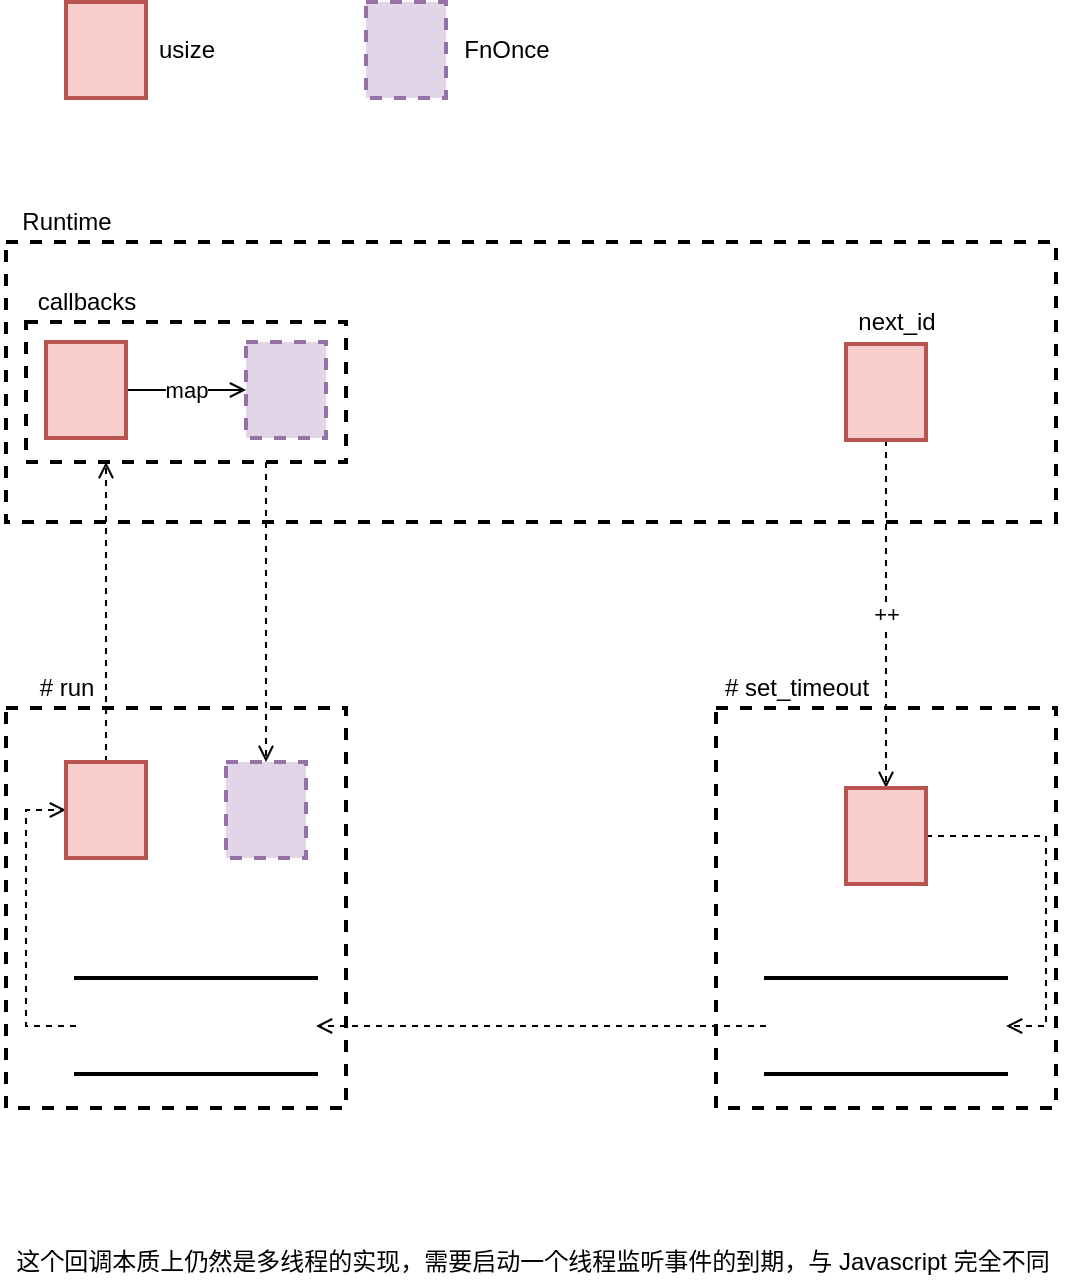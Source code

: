 <mxfile version="14.6.13" type="device" pages="4"><diagram id="ccIj1qBt-8dHfnXCoqf9" name="callback"><mxGraphModel dx="1106" dy="1003" grid="1" gridSize="10" guides="1" tooltips="1" connect="1" arrows="1" fold="1" page="1" pageScale="1" pageWidth="850" pageHeight="1100" math="0" shadow="0"><root><mxCell id="0"/><mxCell id="1" parent="0"/><mxCell id="t7ikfwItRiZoipu2x-jc-7" value="" style="rounded=0;whiteSpace=wrap;html=1;strokeWidth=2;fontSize=17;dashed=1;fillColor=none;" parent="1" vertex="1"><mxGeometry x="380" y="480" width="160" height="70" as="geometry"/></mxCell><mxCell id="t7ikfwItRiZoipu2x-jc-5" value="map" style="edgeStyle=orthogonalEdgeStyle;rounded=0;orthogonalLoop=1;jettySize=auto;html=1;exitX=1;exitY=0.5;exitDx=0;exitDy=0;entryX=0;entryY=0.5;entryDx=0;entryDy=0;endArrow=open;endFill=0;" parent="1" source="t7ikfwItRiZoipu2x-jc-3" target="t7ikfwItRiZoipu2x-jc-4" edge="1"><mxGeometry relative="1" as="geometry"/></mxCell><mxCell id="t7ikfwItRiZoipu2x-jc-3" value="" style="rounded=0;whiteSpace=wrap;html=1;strokeWidth=2;fontSize=17;fillColor=#f8cecc;strokeColor=#b85450;" parent="1" vertex="1"><mxGeometry x="390" y="490" width="40" height="48" as="geometry"/></mxCell><mxCell id="t7ikfwItRiZoipu2x-jc-23" style="edgeStyle=orthogonalEdgeStyle;rounded=0;orthogonalLoop=1;jettySize=auto;html=1;entryX=0.5;entryY=0;entryDx=0;entryDy=0;dashed=1;endArrow=open;endFill=0;exitX=0.75;exitY=1;exitDx=0;exitDy=0;" parent="1" source="t7ikfwItRiZoipu2x-jc-7" target="t7ikfwItRiZoipu2x-jc-22" edge="1"><mxGeometry relative="1" as="geometry"><mxPoint x="510" y="550" as="sourcePoint"/></mxGeometry></mxCell><mxCell id="t7ikfwItRiZoipu2x-jc-4" value="" style="rounded=0;whiteSpace=wrap;html=1;strokeWidth=2;fontSize=17;dashed=1;fillColor=#e1d5e7;strokeColor=#9673a6;" parent="1" vertex="1"><mxGeometry x="490" y="490" width="40" height="48" as="geometry"/></mxCell><mxCell id="t7ikfwItRiZoipu2x-jc-25" value="++" style="edgeStyle=orthogonalEdgeStyle;rounded=0;orthogonalLoop=1;jettySize=auto;html=1;exitX=0.5;exitY=1;exitDx=0;exitDy=0;entryX=0.5;entryY=0;entryDx=0;entryDy=0;dashed=1;endArrow=open;endFill=0;" parent="1" source="t7ikfwItRiZoipu2x-jc-6" target="t7ikfwItRiZoipu2x-jc-16" edge="1"><mxGeometry relative="1" as="geometry"/></mxCell><mxCell id="t7ikfwItRiZoipu2x-jc-6" value="" style="rounded=0;whiteSpace=wrap;html=1;strokeWidth=2;fontSize=17;fillColor=#f8cecc;strokeColor=#b85450;" parent="1" vertex="1"><mxGeometry x="790" y="491" width="40" height="48" as="geometry"/></mxCell><mxCell id="t7ikfwItRiZoipu2x-jc-8" value="" style="rounded=0;whiteSpace=wrap;html=1;strokeWidth=2;fontSize=17;dashed=1;fillColor=none;" parent="1" vertex="1"><mxGeometry x="725" y="673" width="170" height="200" as="geometry"/></mxCell><mxCell id="t7ikfwItRiZoipu2x-jc-24" style="edgeStyle=orthogonalEdgeStyle;rounded=0;orthogonalLoop=1;jettySize=auto;html=1;exitX=0;exitY=0.5;exitDx=0;exitDy=0;entryX=1;entryY=0.5;entryDx=0;entryDy=0;dashed=1;endArrow=open;endFill=0;" parent="1" source="t7ikfwItRiZoipu2x-jc-11" target="t7ikfwItRiZoipu2x-jc-15" edge="1"><mxGeometry relative="1" as="geometry"/></mxCell><mxCell id="t7ikfwItRiZoipu2x-jc-11" value="" style="shape=partialRectangle;whiteSpace=wrap;html=1;left=0;right=0;fillColor=none;shadow=0;comic=0;strokeWidth=2;fontSize=17;" parent="1" vertex="1"><mxGeometry x="750" y="808" width="120" height="48" as="geometry"/></mxCell><mxCell id="t7ikfwItRiZoipu2x-jc-12" value="" style="rounded=0;whiteSpace=wrap;html=1;strokeWidth=2;fontSize=17;fillColor=none;dashed=1;" parent="1" vertex="1"><mxGeometry x="370" y="673" width="170" height="200" as="geometry"/></mxCell><mxCell id="t7ikfwItRiZoipu2x-jc-13" value="# run" style="text;html=1;align=center;verticalAlign=middle;resizable=0;points=[];autosize=1;strokeColor=none;" parent="1" vertex="1"><mxGeometry x="380" y="653" width="40" height="20" as="geometry"/></mxCell><mxCell id="t7ikfwItRiZoipu2x-jc-14" value="# set_timeout" style="text;html=1;align=center;verticalAlign=middle;resizable=0;points=[];autosize=1;strokeColor=none;" parent="1" vertex="1"><mxGeometry x="720" y="653" width="90" height="20" as="geometry"/></mxCell><mxCell id="t7ikfwItRiZoipu2x-jc-20" style="edgeStyle=orthogonalEdgeStyle;rounded=0;orthogonalLoop=1;jettySize=auto;html=1;exitX=0;exitY=0.5;exitDx=0;exitDy=0;entryX=0;entryY=0.5;entryDx=0;entryDy=0;dashed=1;endArrow=open;endFill=0;" parent="1" source="t7ikfwItRiZoipu2x-jc-15" target="t7ikfwItRiZoipu2x-jc-18" edge="1"><mxGeometry relative="1" as="geometry"/></mxCell><mxCell id="t7ikfwItRiZoipu2x-jc-15" value="" style="shape=partialRectangle;whiteSpace=wrap;html=1;left=0;right=0;fillColor=none;shadow=0;comic=0;strokeWidth=2;fontSize=17;" parent="1" vertex="1"><mxGeometry x="405" y="808" width="120" height="48" as="geometry"/></mxCell><mxCell id="t7ikfwItRiZoipu2x-jc-17" style="edgeStyle=orthogonalEdgeStyle;rounded=0;orthogonalLoop=1;jettySize=auto;html=1;exitX=1;exitY=0.5;exitDx=0;exitDy=0;entryX=1;entryY=0.5;entryDx=0;entryDy=0;endArrow=open;endFill=0;dashed=1;" parent="1" source="t7ikfwItRiZoipu2x-jc-16" target="t7ikfwItRiZoipu2x-jc-11" edge="1"><mxGeometry relative="1" as="geometry"/></mxCell><mxCell id="t7ikfwItRiZoipu2x-jc-16" value="" style="rounded=0;whiteSpace=wrap;html=1;strokeWidth=2;fontSize=17;fillColor=#f8cecc;strokeColor=#b85450;" parent="1" vertex="1"><mxGeometry x="790" y="713" width="40" height="48" as="geometry"/></mxCell><mxCell id="t7ikfwItRiZoipu2x-jc-21" style="edgeStyle=orthogonalEdgeStyle;rounded=0;orthogonalLoop=1;jettySize=auto;html=1;exitX=0.5;exitY=0;exitDx=0;exitDy=0;entryX=0.25;entryY=1;entryDx=0;entryDy=0;dashed=1;endArrow=open;endFill=0;" parent="1" source="t7ikfwItRiZoipu2x-jc-18" target="t7ikfwItRiZoipu2x-jc-7" edge="1"><mxGeometry relative="1" as="geometry"/></mxCell><mxCell id="t7ikfwItRiZoipu2x-jc-18" value="" style="rounded=0;whiteSpace=wrap;html=1;strokeWidth=2;fontSize=17;fillColor=#f8cecc;strokeColor=#b85450;" parent="1" vertex="1"><mxGeometry x="400" y="700" width="40" height="48" as="geometry"/></mxCell><mxCell id="t7ikfwItRiZoipu2x-jc-22" value="" style="rounded=0;whiteSpace=wrap;html=1;strokeWidth=2;fontSize=17;dashed=1;fillColor=#e1d5e7;strokeColor=#9673a6;" parent="1" vertex="1"><mxGeometry x="480" y="700" width="40" height="48" as="geometry"/></mxCell><mxCell id="t7ikfwItRiZoipu2x-jc-26" value="" style="rounded=0;whiteSpace=wrap;html=1;strokeWidth=2;fontSize=17;dashed=1;fillColor=none;" parent="1" vertex="1"><mxGeometry x="370" y="440" width="525" height="140" as="geometry"/></mxCell><mxCell id="t7ikfwItRiZoipu2x-jc-27" value="Runtime" style="text;html=1;align=center;verticalAlign=middle;resizable=0;points=[];autosize=1;strokeColor=none;" parent="1" vertex="1"><mxGeometry x="370" y="420" width="60" height="20" as="geometry"/></mxCell><mxCell id="t7ikfwItRiZoipu2x-jc-28" value="callbacks" style="text;html=1;align=center;verticalAlign=middle;resizable=0;points=[];autosize=1;strokeColor=none;" parent="1" vertex="1"><mxGeometry x="380" y="460" width="60" height="20" as="geometry"/></mxCell><mxCell id="t7ikfwItRiZoipu2x-jc-29" value="next_id" style="text;html=1;align=center;verticalAlign=middle;resizable=0;points=[];autosize=1;strokeColor=none;" parent="1" vertex="1"><mxGeometry x="790" y="470" width="50" height="20" as="geometry"/></mxCell><mxCell id="t7ikfwItRiZoipu2x-jc-30" value="" style="rounded=0;whiteSpace=wrap;html=1;strokeWidth=2;fontSize=17;fillColor=#f8cecc;strokeColor=#b85450;" parent="1" vertex="1"><mxGeometry x="400" y="320" width="40" height="48" as="geometry"/></mxCell><mxCell id="t7ikfwItRiZoipu2x-jc-31" value="usize" style="text;html=1;align=center;verticalAlign=middle;resizable=0;points=[];autosize=1;strokeColor=none;" parent="1" vertex="1"><mxGeometry x="440" y="334" width="40" height="20" as="geometry"/></mxCell><mxCell id="t7ikfwItRiZoipu2x-jc-32" value="" style="rounded=0;whiteSpace=wrap;html=1;strokeWidth=2;fontSize=17;dashed=1;fillColor=#e1d5e7;strokeColor=#9673a6;" parent="1" vertex="1"><mxGeometry x="550" y="320" width="40" height="48" as="geometry"/></mxCell><mxCell id="t7ikfwItRiZoipu2x-jc-33" value="FnOnce" style="text;html=1;align=center;verticalAlign=middle;resizable=0;points=[];autosize=1;strokeColor=none;" parent="1" vertex="1"><mxGeometry x="590" y="334" width="60" height="20" as="geometry"/></mxCell><mxCell id="oDAm8TLPsb1oPqpPl0HK-1" value="这个回调本质上仍然是多线程的实现，需要启动一个线程监听事件的到期，与 Javascript 完全不同" style="text;html=1;align=center;verticalAlign=middle;resizable=0;points=[];autosize=1;strokeColor=none;" vertex="1" parent="1"><mxGeometry x="367.5" y="940" width="530" height="20" as="geometry"/></mxCell></root></mxGraphModel></diagram><diagram id="phtsAvEyf2YCha-utLm8" name="generater"><mxGraphModel dx="1106" dy="1003" grid="1" gridSize="10" guides="1" tooltips="1" connect="1" arrows="1" fold="1" page="1" pageScale="1" pageWidth="850" pageHeight="1100" math="0" shadow="0"><root><mxCell id="3IF_8hCpdCpIXvCTpJGc-0"/><mxCell id="3IF_8hCpdCpIXvCTpJGc-1" parent="3IF_8hCpdCpIXvCTpJGc-0"/><mxCell id="v8IM38xpFn-Qh2slQtQD-0" value="" style="edgeStyle=orthogonalEdgeStyle;rounded=0;orthogonalLoop=1;jettySize=auto;html=1;endArrow=open;endFill=0;dashed=1;" parent="3IF_8hCpdCpIXvCTpJGc-1" source="v8IM38xpFn-Qh2slQtQD-1" target="v8IM38xpFn-Qh2slQtQD-5" edge="1"><mxGeometry relative="1" as="geometry"/></mxCell><mxCell id="v8IM38xpFn-Qh2slQtQD-1" value="Enter" style="rounded=0;whiteSpace=wrap;html=1;strokeWidth=2;fontSize=17;fillColor=#dae8fc;strokeColor=#6c8ebf;" parent="3IF_8hCpdCpIXvCTpJGc-1" vertex="1"><mxGeometry x="150" y="460" width="120" height="48" as="geometry"/></mxCell><mxCell id="v8IM38xpFn-Qh2slQtQD-2" value="" style="edgeStyle=orthogonalEdgeStyle;rounded=0;orthogonalLoop=1;jettySize=auto;html=1;endArrow=open;endFill=0;dashed=1;" parent="3IF_8hCpdCpIXvCTpJGc-1" source="v8IM38xpFn-Qh2slQtQD-5" target="v8IM38xpFn-Qh2slQtQD-6" edge="1"><mxGeometry relative="1" as="geometry"/></mxCell><mxCell id="v8IM38xpFn-Qh2slQtQD-3" value="resume" style="edgeStyle=orthogonalEdgeStyle;rounded=0;orthogonalLoop=1;jettySize=auto;html=1;endArrow=open;endFill=0;dashed=1;" parent="3IF_8hCpdCpIXvCTpJGc-1" edge="1"><mxGeometry relative="1" as="geometry"><mxPoint x="330" y="610" as="targetPoint"/><mxPoint x="330" y="500" as="sourcePoint"/></mxGeometry></mxCell><mxCell id="v8IM38xpFn-Qh2slQtQD-4" value="resume" style="edgeStyle=orthogonalEdgeStyle;rounded=0;orthogonalLoop=1;jettySize=auto;html=1;endArrow=open;endFill=0;dashed=1;" parent="3IF_8hCpdCpIXvCTpJGc-1" edge="1"><mxGeometry relative="1" as="geometry"><mxPoint x="560" y="496" as="sourcePoint"/><mxPoint x="560" y="610" as="targetPoint"/></mxGeometry></mxCell><mxCell id="v8IM38xpFn-Qh2slQtQD-5" value="Yield" style="rounded=0;whiteSpace=wrap;html=1;strokeWidth=2;fontSize=17;fillColor=#dae8fc;strokeColor=#6c8ebf;" parent="3IF_8hCpdCpIXvCTpJGc-1" vertex="1"><mxGeometry x="380" y="460" width="120" height="48" as="geometry"/></mxCell><mxCell id="v8IM38xpFn-Qh2slQtQD-6" value="Exit" style="rounded=0;whiteSpace=wrap;html=1;strokeWidth=2;fontSize=17;fillColor=#dae8fc;strokeColor=#6c8ebf;" parent="3IF_8hCpdCpIXvCTpJGc-1" vertex="1"><mxGeometry x="610" y="460" width="120" height="48" as="geometry"/></mxCell><mxCell id="v8IM38xpFn-Qh2slQtQD-7" value="Yielded" style="rounded=0;whiteSpace=wrap;html=1;strokeWidth=2;fontSize=17;fillColor=#f8cecc;strokeColor=#b85450;" parent="3IF_8hCpdCpIXvCTpJGc-1" vertex="1"><mxGeometry x="270" y="640" width="120" height="48" as="geometry"/></mxCell><mxCell id="v8IM38xpFn-Qh2slQtQD-8" value="Completed" style="rounded=0;whiteSpace=wrap;html=1;strokeWidth=2;fontSize=17;fillColor=#f8cecc;strokeColor=#b85450;" parent="3IF_8hCpdCpIXvCTpJGc-1" vertex="1"><mxGeometry x="500" y="640" width="120" height="48" as="geometry"/></mxCell><mxCell id="v8IM38xpFn-Qh2slQtQD-9" value="" style="rounded=0;whiteSpace=wrap;html=1;strokeWidth=2;fontSize=17;fillColor=#dae8fc;strokeColor=#6c8ebf;" parent="3IF_8hCpdCpIXvCTpJGc-1" vertex="1"><mxGeometry x="340" y="380" width="40" height="48" as="geometry"/></mxCell><mxCell id="v8IM38xpFn-Qh2slQtQD-10" value="state" style="text;html=1;align=center;verticalAlign=middle;resizable=0;points=[];autosize=1;strokeColor=none;" parent="3IF_8hCpdCpIXvCTpJGc-1" vertex="1"><mxGeometry x="380" y="394" width="40" height="20" as="geometry"/></mxCell><mxCell id="v8IM38xpFn-Qh2slQtQD-11" value="" style="rounded=0;whiteSpace=wrap;html=1;strokeWidth=2;fontSize=17;fillColor=#f8cecc;strokeColor=#b85450;" parent="3IF_8hCpdCpIXvCTpJGc-1" vertex="1"><mxGeometry x="490" y="380" width="40" height="48" as="geometry"/></mxCell><mxCell id="v8IM38xpFn-Qh2slQtQD-12" value="result" style="text;html=1;align=center;verticalAlign=middle;resizable=0;points=[];autosize=1;strokeColor=none;" parent="3IF_8hCpdCpIXvCTpJGc-1" vertex="1"><mxGeometry x="530" y="394" width="40" height="20" as="geometry"/></mxCell></root></mxGraphModel></diagram><diagram id="OUSWzfV7XxvqQd7CX99p" name="Page-3"><mxGraphModel dx="1106" dy="1003" grid="1" gridSize="10" guides="1" tooltips="1" connect="1" arrows="1" fold="1" page="1" pageScale="1" pageWidth="850" pageHeight="1100" math="0" shadow="0"><root><mxCell id="isjAx7n1-qWLbS7oJijI-0"/><mxCell id="isjAx7n1-qWLbS7oJijI-1" parent="isjAx7n1-qWLbS7oJijI-0"/><mxCell id="isjAx7n1-qWLbS7oJijI-5" value="" style="rounded=0;whiteSpace=wrap;html=1;strokeWidth=2;fontSize=17;fillColor=none;dashed=1;" vertex="1" parent="isjAx7n1-qWLbS7oJijI-1"><mxGeometry x="90" y="320" width="160" height="90" as="geometry"/></mxCell><mxCell id="isjAx7n1-qWLbS7oJijI-10" style="edgeStyle=orthogonalEdgeStyle;rounded=0;orthogonalLoop=1;jettySize=auto;html=1;exitX=0.25;exitY=1;exitDx=0;exitDy=0;entryX=0.5;entryY=0;entryDx=0;entryDy=0;dashed=1;endArrow=open;endFill=0;" edge="1" parent="isjAx7n1-qWLbS7oJijI-1" source="isjAx7n1-qWLbS7oJijI-2" target="isjAx7n1-qWLbS7oJijI-7"><mxGeometry relative="1" as="geometry"/></mxCell><mxCell id="isjAx7n1-qWLbS7oJijI-11" style="edgeStyle=orthogonalEdgeStyle;rounded=0;orthogonalLoop=1;jettySize=auto;html=1;exitX=0.75;exitY=1;exitDx=0;exitDy=0;entryX=0.5;entryY=0;entryDx=0;entryDy=0;dashed=1;endArrow=open;endFill=0;" edge="1" parent="isjAx7n1-qWLbS7oJijI-1" source="isjAx7n1-qWLbS7oJijI-2" target="isjAx7n1-qWLbS7oJijI-9"><mxGeometry relative="1" as="geometry"/></mxCell><mxCell id="isjAx7n1-qWLbS7oJijI-2" value="Main" style="rounded=0;whiteSpace=wrap;html=1;strokeWidth=2;fontSize=17;fillColor=#dae8fc;strokeColor=#6c8ebf;" vertex="1" parent="isjAx7n1-qWLbS7oJijI-1"><mxGeometry x="110" y="340" width="120" height="48" as="geometry"/></mxCell><mxCell id="isjAx7n1-qWLbS7oJijI-3" value="" style="rounded=0;whiteSpace=wrap;html=1;strokeWidth=2;fontSize=17;fillColor=#dae8fc;strokeColor=#6c8ebf;" vertex="1" parent="isjAx7n1-qWLbS7oJijI-1"><mxGeometry x="390" y="170" width="40" height="48" as="geometry"/></mxCell><mxCell id="isjAx7n1-qWLbS7oJijI-4" value="Task" style="text;html=1;align=center;verticalAlign=middle;resizable=0;points=[];autosize=1;strokeColor=none;" vertex="1" parent="isjAx7n1-qWLbS7oJijI-1"><mxGeometry x="435" y="184" width="40" height="20" as="geometry"/></mxCell><mxCell id="isjAx7n1-qWLbS7oJijI-6" value="block_on" style="text;html=1;align=center;verticalAlign=middle;resizable=0;points=[];autosize=1;strokeColor=none;" vertex="1" parent="isjAx7n1-qWLbS7oJijI-1"><mxGeometry x="90" y="300" width="60" height="20" as="geometry"/></mxCell><mxCell id="isjAx7n1-qWLbS7oJijI-7" value="" style="rounded=0;whiteSpace=wrap;html=1;strokeWidth=2;fontSize=17;fillColor=#dae8fc;strokeColor=#6c8ebf;" vertex="1" parent="isjAx7n1-qWLbS7oJijI-1"><mxGeometry x="120" y="480" width="40" height="48" as="geometry"/></mxCell><mxCell id="isjAx7n1-qWLbS7oJijI-9" value="" style="rounded=0;whiteSpace=wrap;html=1;strokeWidth=2;fontSize=17;fillColor=#dae8fc;strokeColor=#6c8ebf;" vertex="1" parent="isjAx7n1-qWLbS7oJijI-1"><mxGeometry x="180" y="480" width="40" height="48" as="geometry"/></mxCell><mxCell id="Nups_fF-QFy4HAn7nQZ9-0" value="Reactor" style="rounded=0;whiteSpace=wrap;html=1;strokeWidth=2;fontSize=17;fillColor=#ffffff;" vertex="1" parent="isjAx7n1-qWLbS7oJijI-1"><mxGeometry x="390" y="320" width="120" height="48" as="geometry"/></mxCell><mxCell id="Nups_fF-QFy4HAn7nQZ9-4" value="tasks" style="edgeStyle=orthogonalEdgeStyle;rounded=0;jumpStyle=none;jumpSize=13;orthogonalLoop=1;jettySize=auto;html=1;exitX=0;exitY=0.5;exitDx=0;exitDy=0;entryX=1;entryY=0.5;entryDx=0;entryDy=0;startArrow=none;startFill=0;endArrow=open;endFill=0;endSize=6;sourcePerimeterSpacing=110;targetPerimeterSpacing=200;strokeColor=#000000;strokeWidth=1;" edge="1" parent="isjAx7n1-qWLbS7oJijI-1" source="Nups_fF-QFy4HAn7nQZ9-1" target="Nups_fF-QFy4HAn7nQZ9-0"><mxGeometry relative="1" as="geometry"/></mxCell><mxCell id="Nups_fF-QFy4HAn7nQZ9-1" value="" style="rounded=0;whiteSpace=wrap;html=1;strokeWidth=2;fontSize=17;fillColor=#ffffff;" vertex="1" parent="isjAx7n1-qWLbS7oJijI-1"><mxGeometry x="640" y="320" width="40" height="48" as="geometry"/></mxCell><mxCell id="Nups_fF-QFy4HAn7nQZ9-2" value="" style="rounded=0;whiteSpace=wrap;html=1;strokeWidth=2;fontSize=17;fillColor=#ffffff;" vertex="1" parent="isjAx7n1-qWLbS7oJijI-1"><mxGeometry x="720" y="320" width="40" height="48" as="geometry"/></mxCell><mxCell id="Nups_fF-QFy4HAn7nQZ9-3" value="" style="rounded=0;whiteSpace=wrap;html=1;strokeWidth=2;fontSize=17;fillColor=#ffffff;" vertex="1" parent="isjAx7n1-qWLbS7oJijI-1"><mxGeometry x="680" y="320" width="40" height="48" as="geometry"/></mxCell><mxCell id="Nups_fF-QFy4HAn7nQZ9-7" value="dispatcher" style="edgeStyle=orthogonalEdgeStyle;rounded=0;jumpStyle=none;jumpSize=13;orthogonalLoop=1;jettySize=auto;html=1;exitX=0.5;exitY=0;exitDx=0;exitDy=0;entryX=0.5;entryY=1;entryDx=0;entryDy=0;startArrow=none;startFill=0;endArrow=open;endFill=0;endSize=6;sourcePerimeterSpacing=110;targetPerimeterSpacing=200;strokeColor=#000000;strokeWidth=1;" edge="1" parent="isjAx7n1-qWLbS7oJijI-1" source="Nups_fF-QFy4HAn7nQZ9-6" target="Nups_fF-QFy4HAn7nQZ9-0"><mxGeometry relative="1" as="geometry"/></mxCell><mxCell id="Nups_fF-QFy4HAn7nQZ9-6" value="" style="shape=partialRectangle;whiteSpace=wrap;html=1;left=0;right=0;fillColor=none;shadow=0;comic=0;strokeWidth=2;fontSize=17;" vertex="1" parent="isjAx7n1-qWLbS7oJijI-1"><mxGeometry x="390" y="470" width="120" height="48" as="geometry"/></mxCell><mxCell id="Nups_fF-QFy4HAn7nQZ9-8" value="" style="rounded=0;whiteSpace=wrap;html=1;strokeWidth=2;fontSize=17;dashed=1;fillColor=none;" vertex="1" parent="isjAx7n1-qWLbS7oJijI-1"><mxGeometry x="590" y="470" width="220" height="250" as="geometry"/></mxCell><mxCell id="Nups_fF-QFy4HAn7nQZ9-9" value="# handler" style="text;html=1;align=center;verticalAlign=middle;resizable=0;points=[];autosize=1;strokeColor=none;" vertex="1" parent="isjAx7n1-qWLbS7oJijI-1"><mxGeometry x="590" y="450" width="70" height="20" as="geometry"/></mxCell></root></mxGraphModel></diagram><diagram id="iDNyfnx4hhkEeC3DYSkz" name="fat-pointer"><mxGraphModel dx="1106" dy="1003" grid="1" gridSize="10" guides="1" tooltips="1" connect="1" arrows="1" fold="1" page="1" pageScale="1" pageWidth="850" pageHeight="1100" math="0" shadow="0"><root><mxCell id="R8ENEn7t7j8cCRaAR0nN-0"/><mxCell id="R8ENEn7t7j8cCRaAR0nN-1" parent="R8ENEn7t7j8cCRaAR0nN-0"/><mxCell id="LS9SS6fz6OjnsU_OJp-z-0" style="edgeStyle=orthogonalEdgeStyle;jumpStyle=none;jumpSize=13;orthogonalLoop=1;jettySize=auto;html=1;exitX=1;exitY=0.5;exitDx=0;exitDy=0;entryX=0;entryY=0.5;entryDx=0;entryDy=0;dashed=1;endArrow=open;endFill=0;targetPerimeterSpacing=200;strokeWidth=1;sourcePerimeterSpacing=110;startArrow=none;startFill=0;rounded=0;" edge="1" parent="R8ENEn7t7j8cCRaAR0nN-1" source="LS9SS6fz6OjnsU_OJp-z-1" target="LS9SS6fz6OjnsU_OJp-z-4"><mxGeometry relative="1" as="geometry"/></mxCell><mxCell id="LS9SS6fz6OjnsU_OJp-z-1" value="data" style="rounded=0;whiteSpace=wrap;html=1;strokeWidth=2;fontSize=17;fillColor=#ffffff;" vertex="1" parent="R8ENEn7t7j8cCRaAR0nN-1"><mxGeometry x="360" y="340" width="120" height="48" as="geometry"/></mxCell><mxCell id="LS9SS6fz6OjnsU_OJp-z-2" style="edgeStyle=orthogonalEdgeStyle;jumpStyle=none;jumpSize=13;orthogonalLoop=1;jettySize=auto;html=1;exitX=1;exitY=0.5;exitDx=0;exitDy=0;entryX=0.5;entryY=0;entryDx=0;entryDy=0;dashed=1;startArrow=none;startFill=0;endArrow=open;endFill=0;endSize=6;sourcePerimeterSpacing=110;targetPerimeterSpacing=200;strokeColor=#000000;strokeWidth=1;entryPerimeter=0;rounded=0;" edge="1" parent="R8ENEn7t7j8cCRaAR0nN-1" source="LS9SS6fz6OjnsU_OJp-z-3" target="LS9SS6fz6OjnsU_OJp-z-5"><mxGeometry relative="1" as="geometry"/></mxCell><mxCell id="LS9SS6fz6OjnsU_OJp-z-3" value="vtable" style="rounded=0;whiteSpace=wrap;html=1;strokeWidth=2;fontSize=17;fillColor=#ffffff;" vertex="1" parent="R8ENEn7t7j8cCRaAR0nN-1"><mxGeometry x="360" y="388" width="120" height="48" as="geometry"/></mxCell><mxCell id="LS9SS6fz6OjnsU_OJp-z-4" value="MyWaker" style="rounded=0;whiteSpace=wrap;html=1;strokeWidth=2;fontSize=17;fillColor=#ffffff;" vertex="1" parent="R8ENEn7t7j8cCRaAR0nN-1"><mxGeometry x="530" y="340" width="140" height="48" as="geometry"/></mxCell><mxCell id="LS9SS6fz6OjnsU_OJp-z-5" value="clone()" style="rounded=0;whiteSpace=wrap;html=1;strokeWidth=2;fontSize=17;fillColor=#e1d5e7;strokeColor=#9673a6;dashed=1;" vertex="1" parent="R8ENEn7t7j8cCRaAR0nN-1"><mxGeometry x="530" y="460" width="140" height="48" as="geometry"/></mxCell><mxCell id="LS9SS6fz6OjnsU_OJp-z-6" value="wake()" style="rounded=0;whiteSpace=wrap;html=1;strokeWidth=2;fontSize=17;fillColor=#e1d5e7;strokeColor=#9673a6;dashed=1;" vertex="1" parent="R8ENEn7t7j8cCRaAR0nN-1"><mxGeometry x="530" y="508" width="140" height="48" as="geometry"/></mxCell><mxCell id="LS9SS6fz6OjnsU_OJp-z-7" value="wake_ref()" style="rounded=0;whiteSpace=wrap;html=1;strokeWidth=2;fontSize=17;fillColor=#e1d5e7;strokeColor=#9673a6;dashed=1;" vertex="1" parent="R8ENEn7t7j8cCRaAR0nN-1"><mxGeometry x="530" y="556" width="140" height="48" as="geometry"/></mxCell><mxCell id="LS9SS6fz6OjnsU_OJp-z-8" value="des_ref_count()" style="rounded=0;whiteSpace=wrap;html=1;strokeWidth=2;fontSize=17;fillColor=#e1d5e7;strokeColor=#9673a6;dashed=1;" vertex="1" parent="R8ENEn7t7j8cCRaAR0nN-1"><mxGeometry x="530" y="604" width="140" height="48" as="geometry"/></mxCell><mxCell id="LS9SS6fz6OjnsU_OJp-z-9" style="edgeStyle=orthogonalEdgeStyle;rounded=0;jumpStyle=none;jumpSize=13;orthogonalLoop=1;jettySize=auto;html=1;exitX=1;exitY=0.5;exitDx=0;exitDy=0;dashed=1;startArrow=none;startFill=0;endArrow=open;endFill=0;endSize=6;sourcePerimeterSpacing=110;targetPerimeterSpacing=200;strokeColor=#000000;strokeWidth=1;entryX=0;entryY=0.5;entryDx=0;entryDy=0;" edge="1" parent="R8ENEn7t7j8cCRaAR0nN-1" source="LS9SS6fz6OjnsU_OJp-z-10" target="LS9SS6fz6OjnsU_OJp-z-1"><mxGeometry relative="1" as="geometry"><mxPoint x="350" y="364" as="targetPoint"/></mxGeometry></mxCell><mxCell id="LS9SS6fz6OjnsU_OJp-z-10" value="Waker" style="rounded=0;whiteSpace=wrap;html=1;strokeWidth=2;fontSize=17;dashed=1;fillColor=#ffffff;" vertex="1" parent="R8ENEn7t7j8cCRaAR0nN-1"><mxGeometry x="160" y="340" width="120" height="48" as="geometry"/></mxCell></root></mxGraphModel></diagram></mxfile>